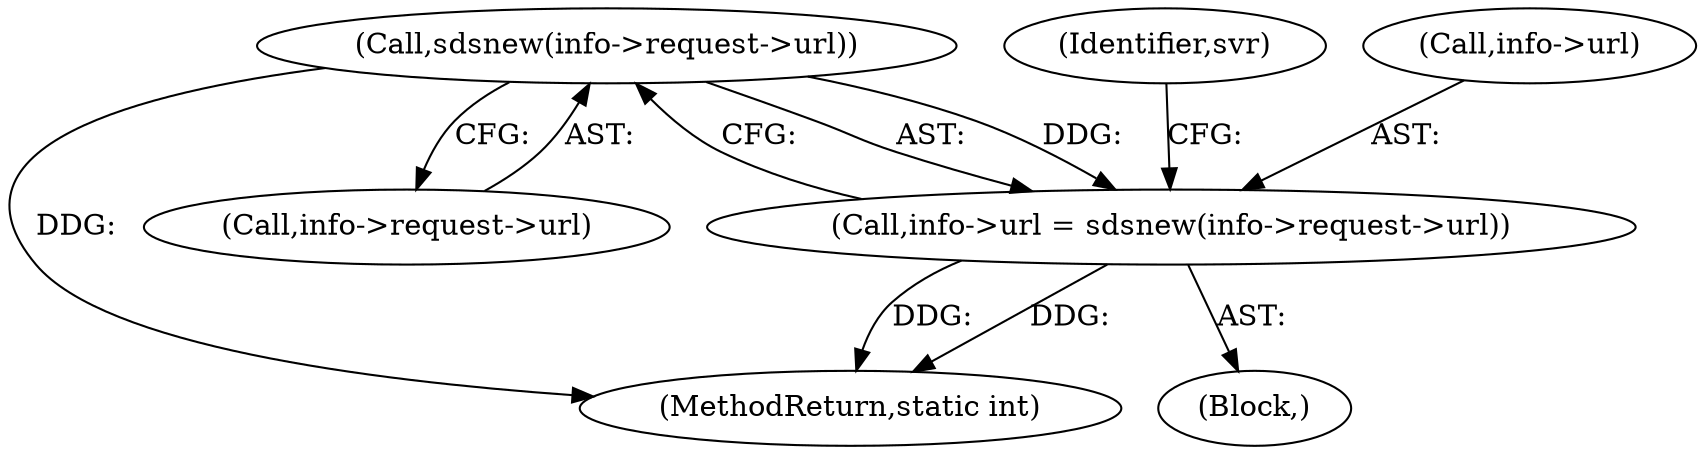 digraph "0_viabtc_exchange_server_4a7c27bfe98f409623d4d857894d017ff0672cc9#diff-515c81af848352583bff286d6224875f_2@pointer" {
"1000426" [label="(Call,sdsnew(info->request->url))"];
"1000422" [label="(Call,info->url = sdsnew(info->request->url))"];
"1000426" [label="(Call,sdsnew(info->request->url))"];
"1000479" [label="(MethodReturn,static int)"];
"1000435" [label="(Identifier,svr)"];
"1000422" [label="(Call,info->url = sdsnew(info->request->url))"];
"1000102" [label="(Block,)"];
"1000423" [label="(Call,info->url)"];
"1000427" [label="(Call,info->request->url)"];
"1000426" -> "1000422"  [label="AST: "];
"1000426" -> "1000427"  [label="CFG: "];
"1000427" -> "1000426"  [label="AST: "];
"1000422" -> "1000426"  [label="CFG: "];
"1000426" -> "1000479"  [label="DDG: "];
"1000426" -> "1000422"  [label="DDG: "];
"1000422" -> "1000102"  [label="AST: "];
"1000423" -> "1000422"  [label="AST: "];
"1000435" -> "1000422"  [label="CFG: "];
"1000422" -> "1000479"  [label="DDG: "];
"1000422" -> "1000479"  [label="DDG: "];
}
